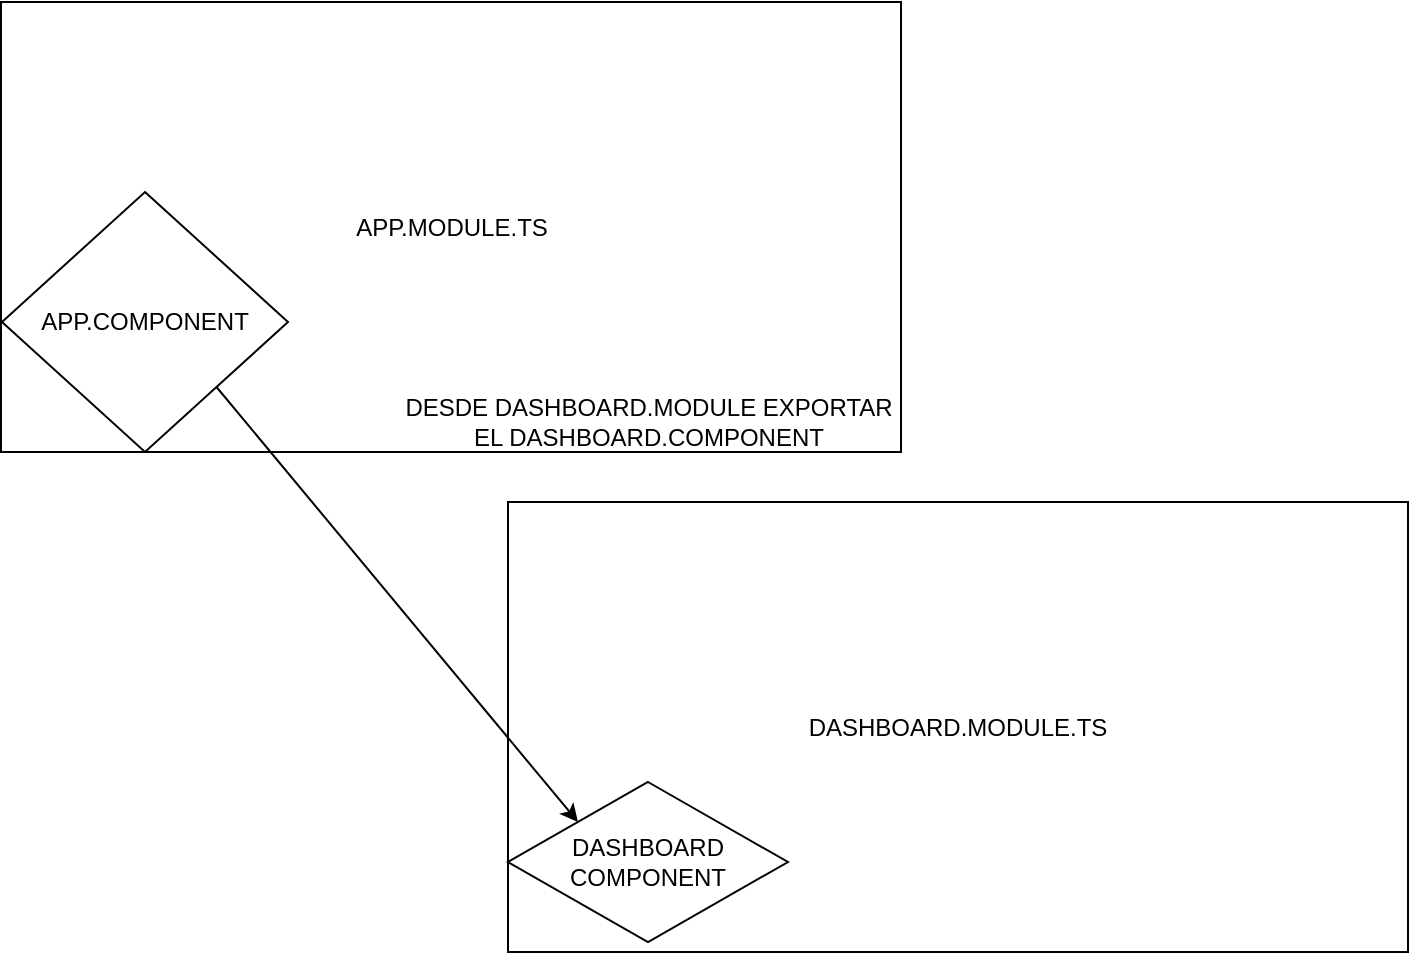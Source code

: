 <mxfile>
    <diagram id="P7BDx4oSbbpQ1yiY1i5o" name="Page-1">
        <mxGraphModel dx="1136" dy="525" grid="1" gridSize="10" guides="1" tooltips="1" connect="1" arrows="1" fold="1" page="1" pageScale="1" pageWidth="850" pageHeight="1100" math="0" shadow="0">
            <root>
                <mxCell id="0"/>
                <mxCell id="1" parent="0"/>
                <mxCell id="2" value="APP.MODULE.TS" style="whiteSpace=wrap;html=1;" vertex="1" parent="1">
                    <mxGeometry x="46.5" y="20" width="450" height="225" as="geometry"/>
                </mxCell>
                <mxCell id="3" value="APP.COMPONENT" style="rhombus;whiteSpace=wrap;html=1;" vertex="1" parent="1">
                    <mxGeometry x="47" y="115" width="143" height="130" as="geometry"/>
                </mxCell>
                <mxCell id="5" value="DASHBOARD.MODULE.TS&lt;br&gt;" style="whiteSpace=wrap;html=1;" vertex="1" parent="1">
                    <mxGeometry x="300" y="270" width="450" height="225" as="geometry"/>
                </mxCell>
                <mxCell id="6" value="DASHBOARD COMPONENT" style="rhombus;whiteSpace=wrap;html=1;" vertex="1" parent="1">
                    <mxGeometry x="300" y="410" width="140" height="80" as="geometry"/>
                </mxCell>
                <mxCell id="7" style="edgeStyle=none;html=1;exitX=1;exitY=1;exitDx=0;exitDy=0;entryX=0;entryY=0;entryDx=0;entryDy=0;" edge="1" parent="1" source="3" target="6">
                    <mxGeometry relative="1" as="geometry"/>
                </mxCell>
                <mxCell id="8" value="DESDE DASHBOARD.MODULE EXPORTAR&lt;br&gt;EL DASHBOARD.COMPONENT" style="text;html=1;align=center;verticalAlign=middle;resizable=0;points=[];autosize=1;strokeColor=none;fillColor=none;" vertex="1" parent="1">
                    <mxGeometry x="235" y="210" width="270" height="40" as="geometry"/>
                </mxCell>
            </root>
        </mxGraphModel>
    </diagram>
</mxfile>